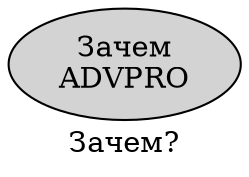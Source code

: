 digraph SENTENCE_4529 {
	graph [label="Зачем?"]
	node [style=filled]
		0 [label="Зачем
ADVPRO" color="" fillcolor=lightgray penwidth=1 shape=ellipse]
}